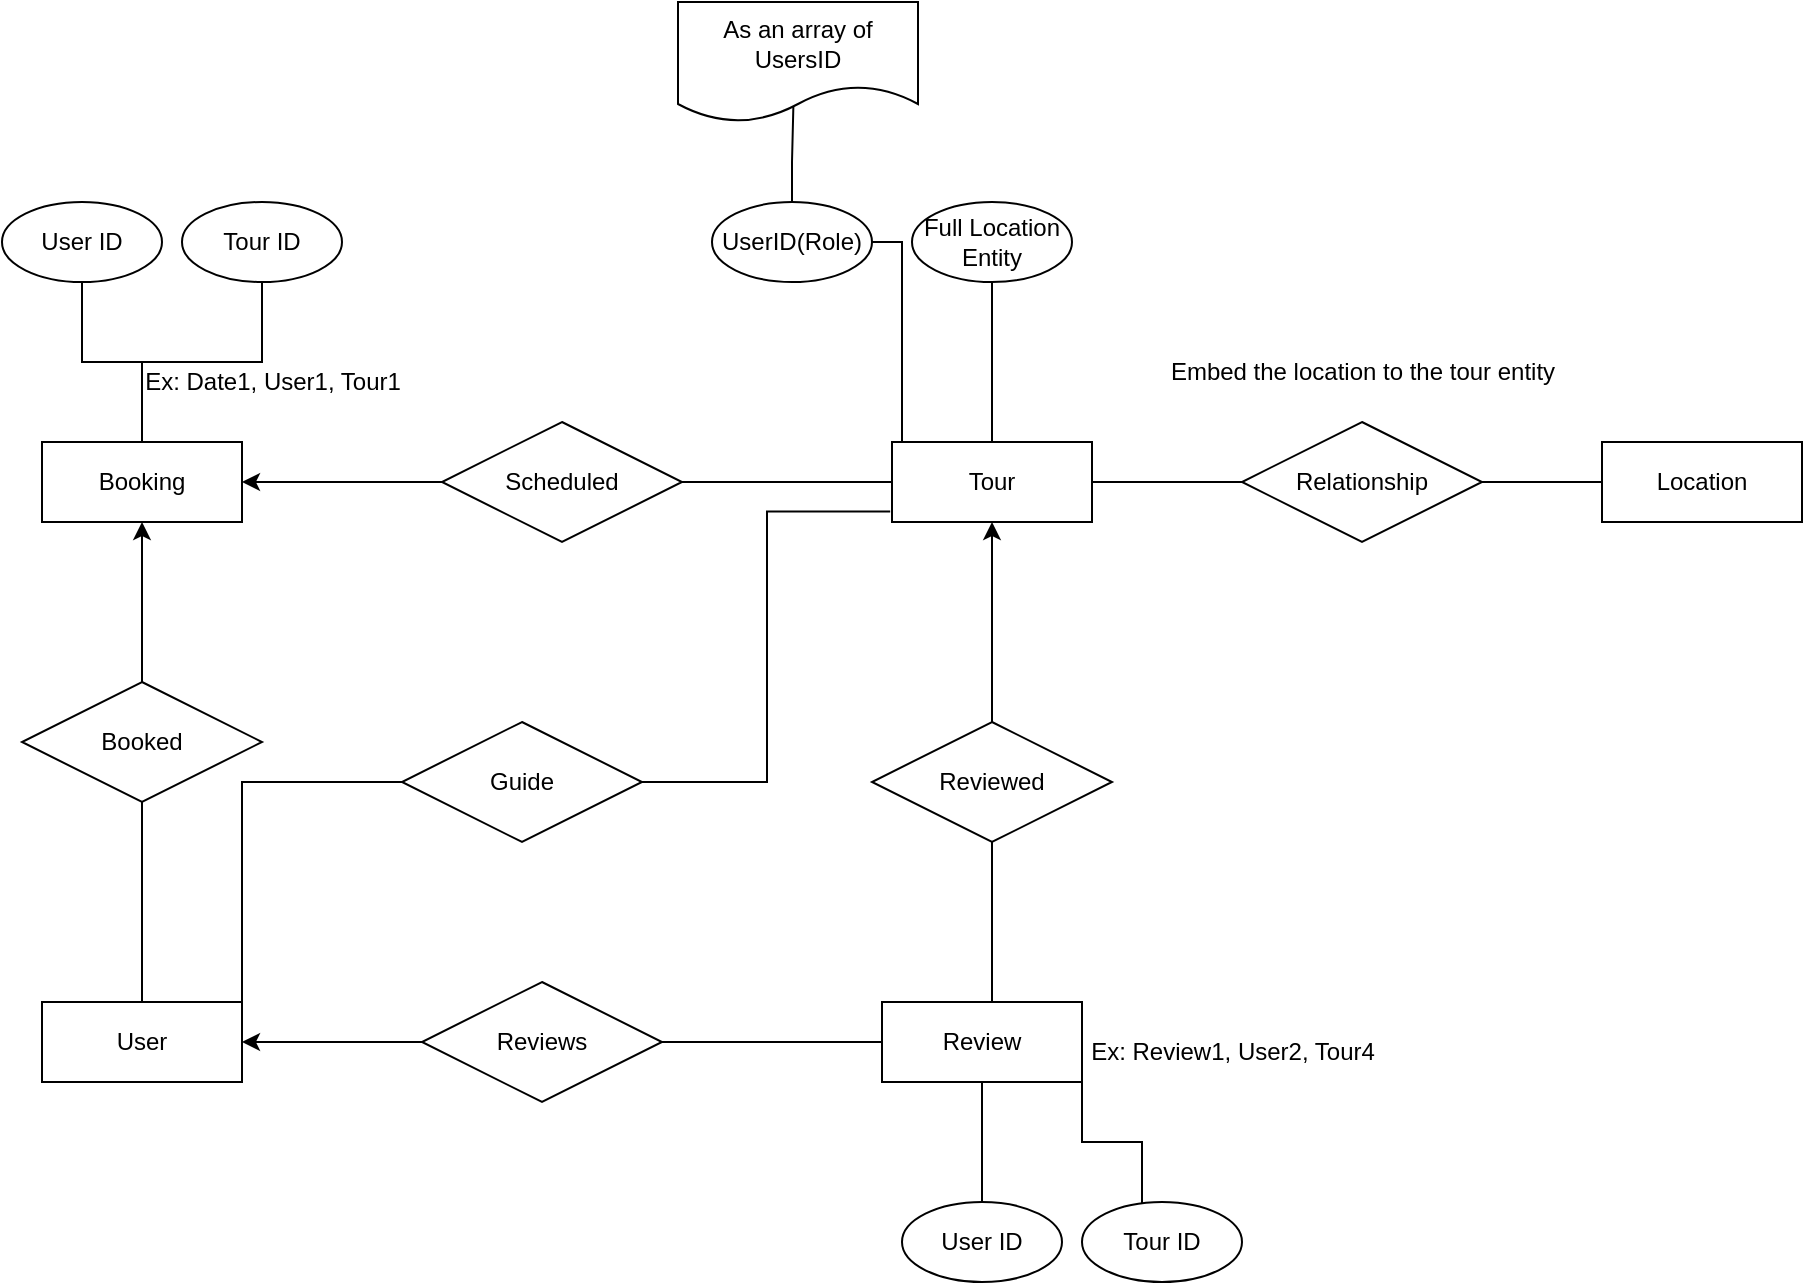 <mxfile version="20.7.4" type="device"><diagram id="gw8a30Yzxsg1OcEc-3gv" name="Page-1"><mxGraphModel dx="1430" dy="825" grid="1" gridSize="10" guides="1" tooltips="1" connect="1" arrows="1" fold="1" page="1" pageScale="1" pageWidth="827" pageHeight="1169" math="0" shadow="0"><root><mxCell id="0"/><mxCell id="1" parent="0"/><mxCell id="mXjzGA-etV3c3Eozl5Xv-31" style="edgeStyle=orthogonalEdgeStyle;rounded=0;orthogonalLoop=1;jettySize=auto;html=1;entryX=0.5;entryY=1;entryDx=0;entryDy=0;endArrow=none;endFill=0;" edge="1" parent="1" source="mXjzGA-etV3c3Eozl5Xv-1" target="mXjzGA-etV3c3Eozl5Xv-26"><mxGeometry relative="1" as="geometry"/></mxCell><mxCell id="mXjzGA-etV3c3Eozl5Xv-32" style="edgeStyle=orthogonalEdgeStyle;rounded=0;orthogonalLoop=1;jettySize=auto;html=1;entryX=0.5;entryY=1;entryDx=0;entryDy=0;endArrow=none;endFill=0;" edge="1" parent="1" source="mXjzGA-etV3c3Eozl5Xv-1" target="mXjzGA-etV3c3Eozl5Xv-29"><mxGeometry relative="1" as="geometry"/></mxCell><mxCell id="mXjzGA-etV3c3Eozl5Xv-1" value="Booking" style="whiteSpace=wrap;html=1;align=center;" vertex="1" parent="1"><mxGeometry x="20" y="240" width="100" height="40" as="geometry"/></mxCell><mxCell id="mXjzGA-etV3c3Eozl5Xv-40" value="" style="edgeStyle=orthogonalEdgeStyle;rounded=0;orthogonalLoop=1;jettySize=auto;html=1;endArrow=none;endFill=0;" edge="1" parent="1" source="mXjzGA-etV3c3Eozl5Xv-3" target="mXjzGA-etV3c3Eozl5Xv-39"><mxGeometry relative="1" as="geometry"/></mxCell><mxCell id="mXjzGA-etV3c3Eozl5Xv-45" value="" style="edgeStyle=orthogonalEdgeStyle;rounded=0;orthogonalLoop=1;jettySize=auto;html=1;endArrow=none;endFill=0;" edge="1" parent="1" source="mXjzGA-etV3c3Eozl5Xv-3" target="mXjzGA-etV3c3Eozl5Xv-39"><mxGeometry relative="1" as="geometry"/></mxCell><mxCell id="mXjzGA-etV3c3Eozl5Xv-3" value="Tour" style="whiteSpace=wrap;html=1;align=center;" vertex="1" parent="1"><mxGeometry x="445" y="240" width="100" height="40" as="geometry"/></mxCell><mxCell id="mXjzGA-etV3c3Eozl5Xv-4" value="Location" style="whiteSpace=wrap;html=1;align=center;" vertex="1" parent="1"><mxGeometry x="800" y="240" width="100" height="40" as="geometry"/></mxCell><mxCell id="mXjzGA-etV3c3Eozl5Xv-5" value="User" style="whiteSpace=wrap;html=1;align=center;" vertex="1" parent="1"><mxGeometry x="20" y="520" width="100" height="40" as="geometry"/></mxCell><mxCell id="mXjzGA-etV3c3Eozl5Xv-15" value="" style="edgeStyle=orthogonalEdgeStyle;rounded=0;orthogonalLoop=1;jettySize=auto;html=1;endArrow=none;endFill=0;" edge="1" parent="1" source="mXjzGA-etV3c3Eozl5Xv-6" target="mXjzGA-etV3c3Eozl5Xv-14"><mxGeometry relative="1" as="geometry"/></mxCell><mxCell id="mXjzGA-etV3c3Eozl5Xv-17" value="" style="edgeStyle=orthogonalEdgeStyle;rounded=0;orthogonalLoop=1;jettySize=auto;html=1;endArrow=none;endFill=0;exitX=0.75;exitY=1;exitDx=0;exitDy=0;" edge="1" parent="1" source="mXjzGA-etV3c3Eozl5Xv-6" target="mXjzGA-etV3c3Eozl5Xv-16"><mxGeometry relative="1" as="geometry"><Array as="points"><mxPoint x="540" y="560"/><mxPoint x="540" y="590"/><mxPoint x="570" y="590"/></Array></mxGeometry></mxCell><mxCell id="mXjzGA-etV3c3Eozl5Xv-6" value="Review" style="whiteSpace=wrap;html=1;align=center;" vertex="1" parent="1"><mxGeometry x="440" y="520" width="100" height="40" as="geometry"/></mxCell><mxCell id="mXjzGA-etV3c3Eozl5Xv-8" style="edgeStyle=orthogonalEdgeStyle;rounded=0;orthogonalLoop=1;jettySize=auto;html=1;entryX=0;entryY=0.5;entryDx=0;entryDy=0;endArrow=none;endFill=0;" edge="1" parent="1" source="mXjzGA-etV3c3Eozl5Xv-7" target="mXjzGA-etV3c3Eozl5Xv-6"><mxGeometry relative="1" as="geometry"/></mxCell><mxCell id="mXjzGA-etV3c3Eozl5Xv-9" style="edgeStyle=orthogonalEdgeStyle;rounded=0;orthogonalLoop=1;jettySize=auto;html=1;endArrow=classic;endFill=1;" edge="1" parent="1" source="mXjzGA-etV3c3Eozl5Xv-7" target="mXjzGA-etV3c3Eozl5Xv-5"><mxGeometry relative="1" as="geometry"/></mxCell><mxCell id="mXjzGA-etV3c3Eozl5Xv-7" value="Reviews" style="shape=rhombus;perimeter=rhombusPerimeter;whiteSpace=wrap;html=1;align=center;" vertex="1" parent="1"><mxGeometry x="210" y="510" width="120" height="60" as="geometry"/></mxCell><mxCell id="mXjzGA-etV3c3Eozl5Xv-11" style="edgeStyle=orthogonalEdgeStyle;rounded=0;orthogonalLoop=1;jettySize=auto;html=1;entryX=0.5;entryY=1;entryDx=0;entryDy=0;endArrow=classic;endFill=1;" edge="1" parent="1" source="mXjzGA-etV3c3Eozl5Xv-10" target="mXjzGA-etV3c3Eozl5Xv-3"><mxGeometry relative="1" as="geometry"/></mxCell><mxCell id="mXjzGA-etV3c3Eozl5Xv-12" style="edgeStyle=orthogonalEdgeStyle;rounded=0;orthogonalLoop=1;jettySize=auto;html=1;entryX=0.55;entryY=0;entryDx=0;entryDy=0;entryPerimeter=0;endArrow=none;endFill=0;" edge="1" parent="1" source="mXjzGA-etV3c3Eozl5Xv-10" target="mXjzGA-etV3c3Eozl5Xv-6"><mxGeometry relative="1" as="geometry"/></mxCell><mxCell id="mXjzGA-etV3c3Eozl5Xv-10" value="Reviewed" style="shape=rhombus;perimeter=rhombusPerimeter;whiteSpace=wrap;html=1;align=center;" vertex="1" parent="1"><mxGeometry x="435" y="380" width="120" height="60" as="geometry"/></mxCell><mxCell id="mXjzGA-etV3c3Eozl5Xv-14" value="User ID" style="ellipse;whiteSpace=wrap;html=1;" vertex="1" parent="1"><mxGeometry x="450" y="620" width="80" height="40" as="geometry"/></mxCell><mxCell id="mXjzGA-etV3c3Eozl5Xv-16" value="Tour ID" style="ellipse;whiteSpace=wrap;html=1;" vertex="1" parent="1"><mxGeometry x="540" y="620" width="80" height="40" as="geometry"/></mxCell><mxCell id="mXjzGA-etV3c3Eozl5Xv-19" style="edgeStyle=orthogonalEdgeStyle;rounded=0;orthogonalLoop=1;jettySize=auto;html=1;entryX=0.5;entryY=0;entryDx=0;entryDy=0;endArrow=none;endFill=0;" edge="1" parent="1" source="mXjzGA-etV3c3Eozl5Xv-18" target="mXjzGA-etV3c3Eozl5Xv-5"><mxGeometry relative="1" as="geometry"/></mxCell><mxCell id="mXjzGA-etV3c3Eozl5Xv-20" style="edgeStyle=orthogonalEdgeStyle;rounded=0;orthogonalLoop=1;jettySize=auto;html=1;endArrow=classic;endFill=1;" edge="1" parent="1" source="mXjzGA-etV3c3Eozl5Xv-18" target="mXjzGA-etV3c3Eozl5Xv-1"><mxGeometry relative="1" as="geometry"/></mxCell><mxCell id="mXjzGA-etV3c3Eozl5Xv-18" value="Booked" style="shape=rhombus;perimeter=rhombusPerimeter;whiteSpace=wrap;html=1;align=center;" vertex="1" parent="1"><mxGeometry x="10" y="360" width="120" height="60" as="geometry"/></mxCell><mxCell id="mXjzGA-etV3c3Eozl5Xv-22" style="edgeStyle=orthogonalEdgeStyle;rounded=0;orthogonalLoop=1;jettySize=auto;html=1;endArrow=classic;endFill=1;" edge="1" parent="1" source="mXjzGA-etV3c3Eozl5Xv-21" target="mXjzGA-etV3c3Eozl5Xv-1"><mxGeometry relative="1" as="geometry"/></mxCell><mxCell id="mXjzGA-etV3c3Eozl5Xv-23" style="edgeStyle=orthogonalEdgeStyle;rounded=0;orthogonalLoop=1;jettySize=auto;html=1;endArrow=none;endFill=0;" edge="1" parent="1" source="mXjzGA-etV3c3Eozl5Xv-21" target="mXjzGA-etV3c3Eozl5Xv-3"><mxGeometry relative="1" as="geometry"/></mxCell><mxCell id="mXjzGA-etV3c3Eozl5Xv-21" value="Scheduled" style="shape=rhombus;perimeter=rhombusPerimeter;whiteSpace=wrap;html=1;align=center;" vertex="1" parent="1"><mxGeometry x="220" y="230" width="120" height="60" as="geometry"/></mxCell><mxCell id="mXjzGA-etV3c3Eozl5Xv-26" value="User ID" style="ellipse;whiteSpace=wrap;html=1;" vertex="1" parent="1"><mxGeometry y="120" width="80" height="40" as="geometry"/></mxCell><mxCell id="mXjzGA-etV3c3Eozl5Xv-29" value="Tour ID" style="ellipse;whiteSpace=wrap;html=1;" vertex="1" parent="1"><mxGeometry x="90" y="120" width="80" height="40" as="geometry"/></mxCell><mxCell id="mXjzGA-etV3c3Eozl5Xv-35" value="Ex: Date1, User1, Tour1" style="text;html=1;align=center;verticalAlign=middle;resizable=0;points=[];autosize=1;strokeColor=none;fillColor=none;" vertex="1" parent="1"><mxGeometry x="60" y="195" width="150" height="30" as="geometry"/></mxCell><mxCell id="mXjzGA-etV3c3Eozl5Xv-37" style="edgeStyle=orthogonalEdgeStyle;rounded=0;orthogonalLoop=1;jettySize=auto;html=1;entryX=1;entryY=0.5;entryDx=0;entryDy=0;endArrow=none;endFill=0;" edge="1" parent="1" source="mXjzGA-etV3c3Eozl5Xv-36" target="mXjzGA-etV3c3Eozl5Xv-3"><mxGeometry relative="1" as="geometry"/></mxCell><mxCell id="mXjzGA-etV3c3Eozl5Xv-38" style="edgeStyle=orthogonalEdgeStyle;rounded=0;orthogonalLoop=1;jettySize=auto;html=1;entryX=0;entryY=0.5;entryDx=0;entryDy=0;endArrow=none;endFill=0;" edge="1" parent="1" source="mXjzGA-etV3c3Eozl5Xv-36" target="mXjzGA-etV3c3Eozl5Xv-4"><mxGeometry relative="1" as="geometry"/></mxCell><mxCell id="mXjzGA-etV3c3Eozl5Xv-36" value="Relationship" style="shape=rhombus;perimeter=rhombusPerimeter;whiteSpace=wrap;html=1;align=center;" vertex="1" parent="1"><mxGeometry x="620" y="230" width="120" height="60" as="geometry"/></mxCell><mxCell id="mXjzGA-etV3c3Eozl5Xv-39" value="Full Location Entity" style="ellipse;whiteSpace=wrap;html=1;" vertex="1" parent="1"><mxGeometry x="455" y="120" width="80" height="40" as="geometry"/></mxCell><mxCell id="mXjzGA-etV3c3Eozl5Xv-41" value="Embed the location to the tour entity" style="text;html=1;align=center;verticalAlign=middle;resizable=0;points=[];autosize=1;strokeColor=none;fillColor=none;" vertex="1" parent="1"><mxGeometry x="570" y="190" width="220" height="30" as="geometry"/></mxCell><mxCell id="mXjzGA-etV3c3Eozl5Xv-43" style="edgeStyle=orthogonalEdgeStyle;rounded=0;orthogonalLoop=1;jettySize=auto;html=1;entryX=-0.009;entryY=0.868;entryDx=0;entryDy=0;entryPerimeter=0;endArrow=none;endFill=0;" edge="1" parent="1" source="mXjzGA-etV3c3Eozl5Xv-42" target="mXjzGA-etV3c3Eozl5Xv-3"><mxGeometry relative="1" as="geometry"/></mxCell><mxCell id="mXjzGA-etV3c3Eozl5Xv-44" style="edgeStyle=orthogonalEdgeStyle;rounded=0;orthogonalLoop=1;jettySize=auto;html=1;entryX=1;entryY=0;entryDx=0;entryDy=0;endArrow=none;endFill=0;" edge="1" parent="1" source="mXjzGA-etV3c3Eozl5Xv-42" target="mXjzGA-etV3c3Eozl5Xv-5"><mxGeometry relative="1" as="geometry"/></mxCell><mxCell id="mXjzGA-etV3c3Eozl5Xv-42" value="Guide" style="shape=rhombus;perimeter=rhombusPerimeter;whiteSpace=wrap;html=1;align=center;" vertex="1" parent="1"><mxGeometry x="200" y="380" width="120" height="60" as="geometry"/></mxCell><mxCell id="mXjzGA-etV3c3Eozl5Xv-47" style="edgeStyle=orthogonalEdgeStyle;rounded=0;orthogonalLoop=1;jettySize=auto;html=1;entryX=0.25;entryY=0;entryDx=0;entryDy=0;endArrow=none;endFill=0;" edge="1" parent="1" source="mXjzGA-etV3c3Eozl5Xv-46" target="mXjzGA-etV3c3Eozl5Xv-3"><mxGeometry relative="1" as="geometry"><Array as="points"><mxPoint x="450" y="140"/><mxPoint x="450" y="240"/></Array></mxGeometry></mxCell><mxCell id="mXjzGA-etV3c3Eozl5Xv-51" value="" style="edgeStyle=orthogonalEdgeStyle;rounded=0;orthogonalLoop=1;jettySize=auto;html=1;endArrow=none;endFill=0;entryX=0.481;entryY=0.845;entryDx=0;entryDy=0;entryPerimeter=0;" edge="1" parent="1" source="mXjzGA-etV3c3Eozl5Xv-46" target="mXjzGA-etV3c3Eozl5Xv-50"><mxGeometry relative="1" as="geometry"/></mxCell><mxCell id="mXjzGA-etV3c3Eozl5Xv-46" value="UserID(Role)" style="ellipse;whiteSpace=wrap;html=1;" vertex="1" parent="1"><mxGeometry x="355" y="120" width="80" height="40" as="geometry"/></mxCell><mxCell id="mXjzGA-etV3c3Eozl5Xv-50" value="As an array of UsersID" style="shape=document;whiteSpace=wrap;html=1;boundedLbl=1;" vertex="1" parent="1"><mxGeometry x="338" y="20" width="120" height="60" as="geometry"/></mxCell><mxCell id="mXjzGA-etV3c3Eozl5Xv-52" value="Ex: Review1, User2, Tour4" style="text;html=1;align=center;verticalAlign=middle;resizable=0;points=[];autosize=1;strokeColor=none;fillColor=none;" vertex="1" parent="1"><mxGeometry x="530" y="530" width="170" height="30" as="geometry"/></mxCell></root></mxGraphModel></diagram></mxfile>